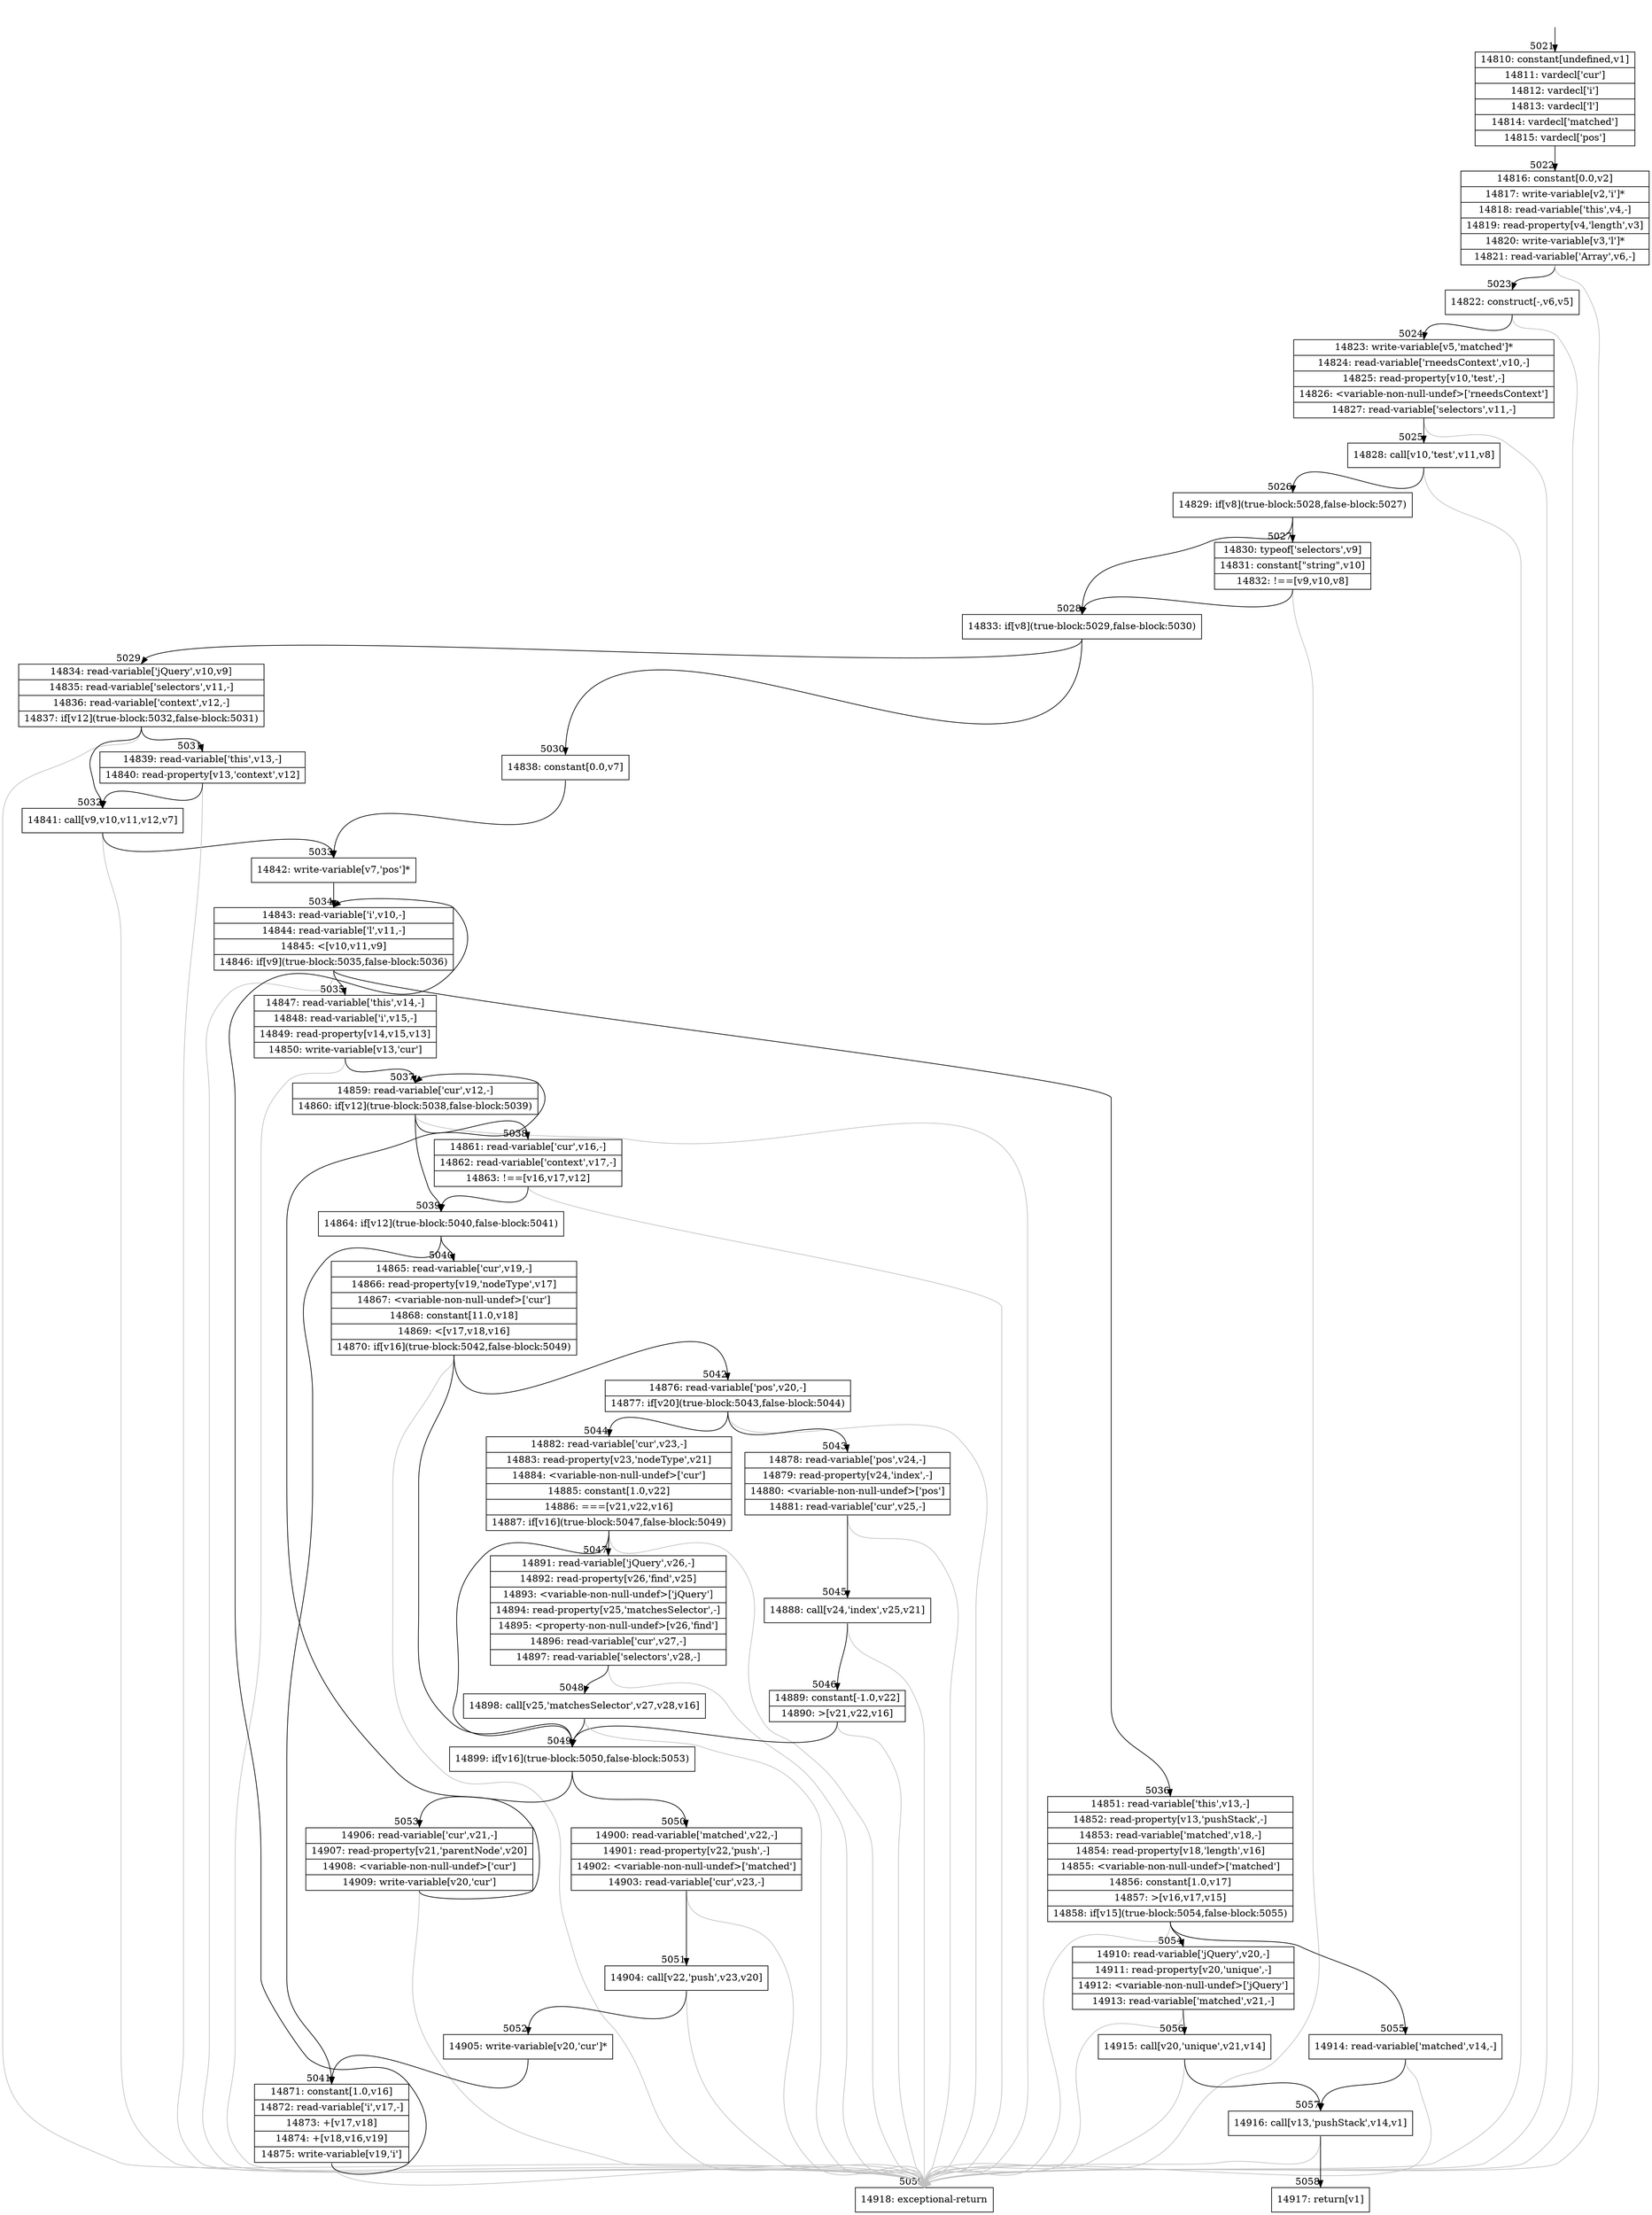 digraph {
rankdir="TD"
BB_entry320[shape=none,label=""];
BB_entry320 -> BB5021 [tailport=s, headport=n, headlabel="    5021"]
BB5021 [shape=record label="{14810: constant[undefined,v1]|14811: vardecl['cur']|14812: vardecl['i']|14813: vardecl['l']|14814: vardecl['matched']|14815: vardecl['pos']}" ] 
BB5021 -> BB5022 [tailport=s, headport=n, headlabel="      5022"]
BB5022 [shape=record label="{14816: constant[0.0,v2]|14817: write-variable[v2,'i']*|14818: read-variable['this',v4,-]|14819: read-property[v4,'length',v3]|14820: write-variable[v3,'l']*|14821: read-variable['Array',v6,-]}" ] 
BB5022 -> BB5023 [tailport=s, headport=n, headlabel="      5023"]
BB5022 -> BB5059 [tailport=s, headport=n, color=gray, headlabel="      5059"]
BB5023 [shape=record label="{14822: construct[-,v6,v5]}" ] 
BB5023 -> BB5024 [tailport=s, headport=n, headlabel="      5024"]
BB5023 -> BB5059 [tailport=s, headport=n, color=gray]
BB5024 [shape=record label="{14823: write-variable[v5,'matched']*|14824: read-variable['rneedsContext',v10,-]|14825: read-property[v10,'test',-]|14826: \<variable-non-null-undef\>['rneedsContext']|14827: read-variable['selectors',v11,-]}" ] 
BB5024 -> BB5025 [tailport=s, headport=n, headlabel="      5025"]
BB5024 -> BB5059 [tailport=s, headport=n, color=gray]
BB5025 [shape=record label="{14828: call[v10,'test',v11,v8]}" ] 
BB5025 -> BB5026 [tailport=s, headport=n, headlabel="      5026"]
BB5025 -> BB5059 [tailport=s, headport=n, color=gray]
BB5026 [shape=record label="{14829: if[v8](true-block:5028,false-block:5027)}" ] 
BB5026 -> BB5028 [tailport=s, headport=n, headlabel="      5028"]
BB5026 -> BB5027 [tailport=s, headport=n, headlabel="      5027"]
BB5027 [shape=record label="{14830: typeof['selectors',v9]|14831: constant[\"string\",v10]|14832: !==[v9,v10,v8]}" ] 
BB5027 -> BB5028 [tailport=s, headport=n]
BB5027 -> BB5059 [tailport=s, headport=n, color=gray]
BB5028 [shape=record label="{14833: if[v8](true-block:5029,false-block:5030)}" ] 
BB5028 -> BB5029 [tailport=s, headport=n, headlabel="      5029"]
BB5028 -> BB5030 [tailport=s, headport=n, headlabel="      5030"]
BB5029 [shape=record label="{14834: read-variable['jQuery',v10,v9]|14835: read-variable['selectors',v11,-]|14836: read-variable['context',v12,-]|14837: if[v12](true-block:5032,false-block:5031)}" ] 
BB5029 -> BB5032 [tailport=s, headport=n, headlabel="      5032"]
BB5029 -> BB5031 [tailport=s, headport=n, headlabel="      5031"]
BB5029 -> BB5059 [tailport=s, headport=n, color=gray]
BB5030 [shape=record label="{14838: constant[0.0,v7]}" ] 
BB5030 -> BB5033 [tailport=s, headport=n, headlabel="      5033"]
BB5031 [shape=record label="{14839: read-variable['this',v13,-]|14840: read-property[v13,'context',v12]}" ] 
BB5031 -> BB5032 [tailport=s, headport=n]
BB5031 -> BB5059 [tailport=s, headport=n, color=gray]
BB5032 [shape=record label="{14841: call[v9,v10,v11,v12,v7]}" ] 
BB5032 -> BB5033 [tailport=s, headport=n]
BB5032 -> BB5059 [tailport=s, headport=n, color=gray]
BB5033 [shape=record label="{14842: write-variable[v7,'pos']*}" ] 
BB5033 -> BB5034 [tailport=s, headport=n, headlabel="      5034"]
BB5034 [shape=record label="{14843: read-variable['i',v10,-]|14844: read-variable['l',v11,-]|14845: \<[v10,v11,v9]|14846: if[v9](true-block:5035,false-block:5036)}" ] 
BB5034 -> BB5035 [tailport=s, headport=n, headlabel="      5035"]
BB5034 -> BB5036 [tailport=s, headport=n, headlabel="      5036"]
BB5034 -> BB5059 [tailport=s, headport=n, color=gray]
BB5035 [shape=record label="{14847: read-variable['this',v14,-]|14848: read-variable['i',v15,-]|14849: read-property[v14,v15,v13]|14850: write-variable[v13,'cur']}" ] 
BB5035 -> BB5037 [tailport=s, headport=n, headlabel="      5037"]
BB5035 -> BB5059 [tailport=s, headport=n, color=gray]
BB5036 [shape=record label="{14851: read-variable['this',v13,-]|14852: read-property[v13,'pushStack',-]|14853: read-variable['matched',v18,-]|14854: read-property[v18,'length',v16]|14855: \<variable-non-null-undef\>['matched']|14856: constant[1.0,v17]|14857: \>[v16,v17,v15]|14858: if[v15](true-block:5054,false-block:5055)}" ] 
BB5036 -> BB5054 [tailport=s, headport=n, headlabel="      5054"]
BB5036 -> BB5055 [tailport=s, headport=n, headlabel="      5055"]
BB5036 -> BB5059 [tailport=s, headport=n, color=gray]
BB5037 [shape=record label="{14859: read-variable['cur',v12,-]|14860: if[v12](true-block:5038,false-block:5039)}" ] 
BB5037 -> BB5039 [tailport=s, headport=n, headlabel="      5039"]
BB5037 -> BB5038 [tailport=s, headport=n, headlabel="      5038"]
BB5037 -> BB5059 [tailport=s, headport=n, color=gray]
BB5038 [shape=record label="{14861: read-variable['cur',v16,-]|14862: read-variable['context',v17,-]|14863: !==[v16,v17,v12]}" ] 
BB5038 -> BB5039 [tailport=s, headport=n]
BB5038 -> BB5059 [tailport=s, headport=n, color=gray]
BB5039 [shape=record label="{14864: if[v12](true-block:5040,false-block:5041)}" ] 
BB5039 -> BB5040 [tailport=s, headport=n, headlabel="      5040"]
BB5039 -> BB5041 [tailport=s, headport=n, headlabel="      5041"]
BB5040 [shape=record label="{14865: read-variable['cur',v19,-]|14866: read-property[v19,'nodeType',v17]|14867: \<variable-non-null-undef\>['cur']|14868: constant[11.0,v18]|14869: \<[v17,v18,v16]|14870: if[v16](true-block:5042,false-block:5049)}" ] 
BB5040 -> BB5049 [tailport=s, headport=n, headlabel="      5049"]
BB5040 -> BB5042 [tailport=s, headport=n, headlabel="      5042"]
BB5040 -> BB5059 [tailport=s, headport=n, color=gray]
BB5041 [shape=record label="{14871: constant[1.0,v16]|14872: read-variable['i',v17,-]|14873: +[v17,v18]|14874: +[v18,v16,v19]|14875: write-variable[v19,'i']}" ] 
BB5041 -> BB5034 [tailport=s, headport=n]
BB5041 -> BB5059 [tailport=s, headport=n, color=gray]
BB5042 [shape=record label="{14876: read-variable['pos',v20,-]|14877: if[v20](true-block:5043,false-block:5044)}" ] 
BB5042 -> BB5043 [tailport=s, headport=n, headlabel="      5043"]
BB5042 -> BB5044 [tailport=s, headport=n, headlabel="      5044"]
BB5042 -> BB5059 [tailport=s, headport=n, color=gray]
BB5043 [shape=record label="{14878: read-variable['pos',v24,-]|14879: read-property[v24,'index',-]|14880: \<variable-non-null-undef\>['pos']|14881: read-variable['cur',v25,-]}" ] 
BB5043 -> BB5045 [tailport=s, headport=n, headlabel="      5045"]
BB5043 -> BB5059 [tailport=s, headport=n, color=gray]
BB5044 [shape=record label="{14882: read-variable['cur',v23,-]|14883: read-property[v23,'nodeType',v21]|14884: \<variable-non-null-undef\>['cur']|14885: constant[1.0,v22]|14886: ===[v21,v22,v16]|14887: if[v16](true-block:5047,false-block:5049)}" ] 
BB5044 -> BB5049 [tailport=s, headport=n]
BB5044 -> BB5047 [tailport=s, headport=n, headlabel="      5047"]
BB5044 -> BB5059 [tailport=s, headport=n, color=gray]
BB5045 [shape=record label="{14888: call[v24,'index',v25,v21]}" ] 
BB5045 -> BB5046 [tailport=s, headport=n, headlabel="      5046"]
BB5045 -> BB5059 [tailport=s, headport=n, color=gray]
BB5046 [shape=record label="{14889: constant[-1.0,v22]|14890: \>[v21,v22,v16]}" ] 
BB5046 -> BB5049 [tailport=s, headport=n]
BB5046 -> BB5059 [tailport=s, headport=n, color=gray]
BB5047 [shape=record label="{14891: read-variable['jQuery',v26,-]|14892: read-property[v26,'find',v25]|14893: \<variable-non-null-undef\>['jQuery']|14894: read-property[v25,'matchesSelector',-]|14895: \<property-non-null-undef\>[v26,'find']|14896: read-variable['cur',v27,-]|14897: read-variable['selectors',v28,-]}" ] 
BB5047 -> BB5048 [tailport=s, headport=n, headlabel="      5048"]
BB5047 -> BB5059 [tailport=s, headport=n, color=gray]
BB5048 [shape=record label="{14898: call[v25,'matchesSelector',v27,v28,v16]}" ] 
BB5048 -> BB5049 [tailport=s, headport=n]
BB5048 -> BB5059 [tailport=s, headport=n, color=gray]
BB5049 [shape=record label="{14899: if[v16](true-block:5050,false-block:5053)}" ] 
BB5049 -> BB5050 [tailport=s, headport=n, headlabel="      5050"]
BB5049 -> BB5053 [tailport=s, headport=n, headlabel="      5053"]
BB5050 [shape=record label="{14900: read-variable['matched',v22,-]|14901: read-property[v22,'push',-]|14902: \<variable-non-null-undef\>['matched']|14903: read-variable['cur',v23,-]}" ] 
BB5050 -> BB5051 [tailport=s, headport=n, headlabel="      5051"]
BB5050 -> BB5059 [tailport=s, headport=n, color=gray]
BB5051 [shape=record label="{14904: call[v22,'push',v23,v20]}" ] 
BB5051 -> BB5052 [tailport=s, headport=n, headlabel="      5052"]
BB5051 -> BB5059 [tailport=s, headport=n, color=gray]
BB5052 [shape=record label="{14905: write-variable[v20,'cur']*}" ] 
BB5052 -> BB5041 [tailport=s, headport=n]
BB5053 [shape=record label="{14906: read-variable['cur',v21,-]|14907: read-property[v21,'parentNode',v20]|14908: \<variable-non-null-undef\>['cur']|14909: write-variable[v20,'cur']}" ] 
BB5053 -> BB5037 [tailport=s, headport=n]
BB5053 -> BB5059 [tailport=s, headport=n, color=gray]
BB5054 [shape=record label="{14910: read-variable['jQuery',v20,-]|14911: read-property[v20,'unique',-]|14912: \<variable-non-null-undef\>['jQuery']|14913: read-variable['matched',v21,-]}" ] 
BB5054 -> BB5056 [tailport=s, headport=n, headlabel="      5056"]
BB5054 -> BB5059 [tailport=s, headport=n, color=gray]
BB5055 [shape=record label="{14914: read-variable['matched',v14,-]}" ] 
BB5055 -> BB5057 [tailport=s, headport=n, headlabel="      5057"]
BB5055 -> BB5059 [tailport=s, headport=n, color=gray]
BB5056 [shape=record label="{14915: call[v20,'unique',v21,v14]}" ] 
BB5056 -> BB5057 [tailport=s, headport=n]
BB5056 -> BB5059 [tailport=s, headport=n, color=gray]
BB5057 [shape=record label="{14916: call[v13,'pushStack',v14,v1]}" ] 
BB5057 -> BB5058 [tailport=s, headport=n, headlabel="      5058"]
BB5057 -> BB5059 [tailport=s, headport=n, color=gray]
BB5058 [shape=record label="{14917: return[v1]}" ] 
BB5059 [shape=record label="{14918: exceptional-return}" ] 
}
